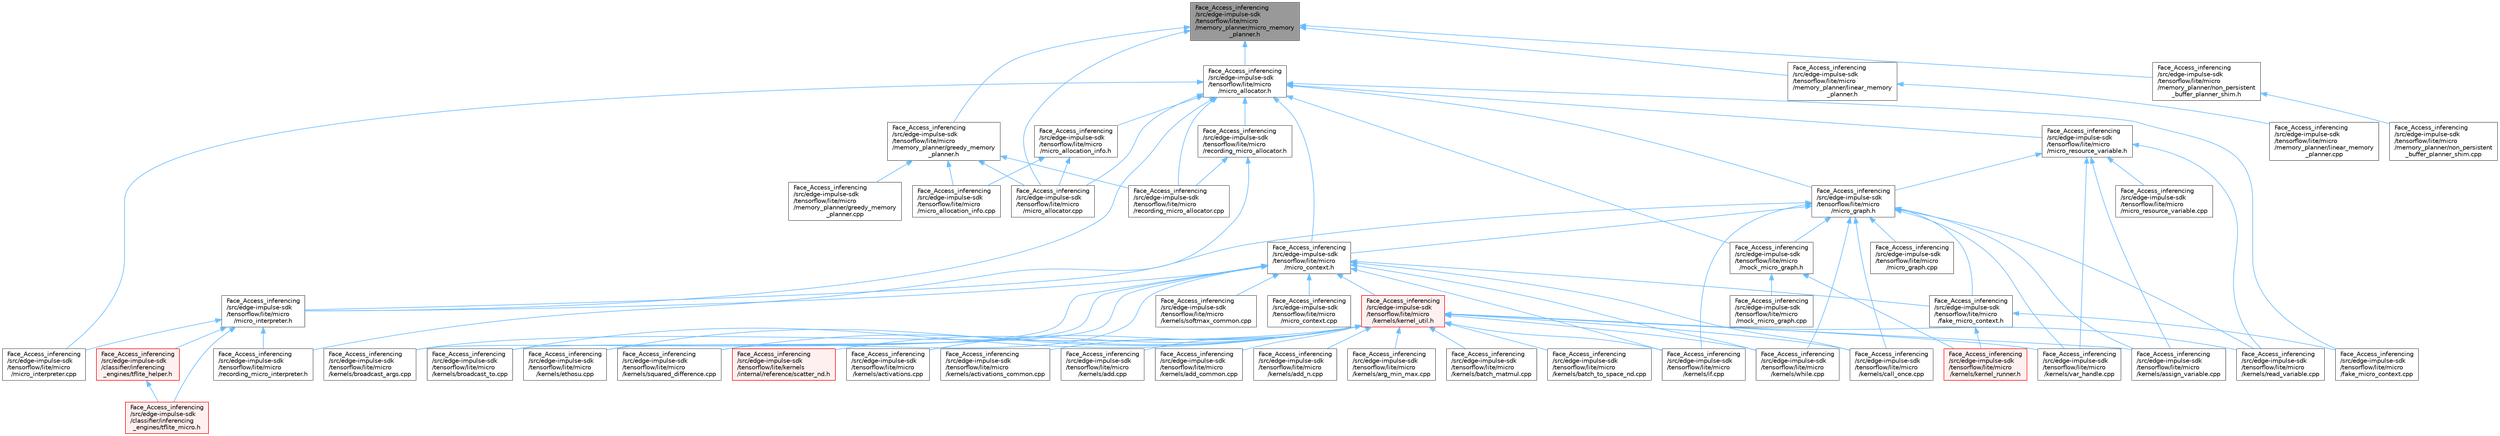 digraph "Face_Access_inferencing/src/edge-impulse-sdk/tensorflow/lite/micro/memory_planner/micro_memory_planner.h"
{
 // LATEX_PDF_SIZE
  bgcolor="transparent";
  edge [fontname=Helvetica,fontsize=10,labelfontname=Helvetica,labelfontsize=10];
  node [fontname=Helvetica,fontsize=10,shape=box,height=0.2,width=0.4];
  Node1 [id="Node000001",label="Face_Access_inferencing\l/src/edge-impulse-sdk\l/tensorflow/lite/micro\l/memory_planner/micro_memory\l_planner.h",height=0.2,width=0.4,color="gray40", fillcolor="grey60", style="filled", fontcolor="black",tooltip=" "];
  Node1 -> Node2 [id="edge83_Node000001_Node000002",dir="back",color="steelblue1",style="solid",tooltip=" "];
  Node2 [id="Node000002",label="Face_Access_inferencing\l/src/edge-impulse-sdk\l/tensorflow/lite/micro\l/memory_planner/greedy_memory\l_planner.h",height=0.2,width=0.4,color="grey40", fillcolor="white", style="filled",URL="$_face___access__inferencing_2src_2edge-impulse-sdk_2tensorflow_2lite_2micro_2memory__planner_2greedy__memory__planner_8h.html",tooltip=" "];
  Node2 -> Node3 [id="edge84_Node000002_Node000003",dir="back",color="steelblue1",style="solid",tooltip=" "];
  Node3 [id="Node000003",label="Face_Access_inferencing\l/src/edge-impulse-sdk\l/tensorflow/lite/micro\l/memory_planner/greedy_memory\l_planner.cpp",height=0.2,width=0.4,color="grey40", fillcolor="white", style="filled",URL="$_face___access__inferencing_2src_2edge-impulse-sdk_2tensorflow_2lite_2micro_2memory__planner_2greedy__memory__planner_8cpp.html",tooltip=" "];
  Node2 -> Node4 [id="edge85_Node000002_Node000004",dir="back",color="steelblue1",style="solid",tooltip=" "];
  Node4 [id="Node000004",label="Face_Access_inferencing\l/src/edge-impulse-sdk\l/tensorflow/lite/micro\l/micro_allocation_info.cpp",height=0.2,width=0.4,color="grey40", fillcolor="white", style="filled",URL="$_face___access__inferencing_2src_2edge-impulse-sdk_2tensorflow_2lite_2micro_2micro__allocation__info_8cpp.html",tooltip=" "];
  Node2 -> Node5 [id="edge86_Node000002_Node000005",dir="back",color="steelblue1",style="solid",tooltip=" "];
  Node5 [id="Node000005",label="Face_Access_inferencing\l/src/edge-impulse-sdk\l/tensorflow/lite/micro\l/micro_allocator.cpp",height=0.2,width=0.4,color="grey40", fillcolor="white", style="filled",URL="$_face___access__inferencing_2src_2edge-impulse-sdk_2tensorflow_2lite_2micro_2micro__allocator_8cpp.html",tooltip=" "];
  Node2 -> Node6 [id="edge87_Node000002_Node000006",dir="back",color="steelblue1",style="solid",tooltip=" "];
  Node6 [id="Node000006",label="Face_Access_inferencing\l/src/edge-impulse-sdk\l/tensorflow/lite/micro\l/recording_micro_allocator.cpp",height=0.2,width=0.4,color="grey40", fillcolor="white", style="filled",URL="$_face___access__inferencing_2src_2edge-impulse-sdk_2tensorflow_2lite_2micro_2recording__micro__allocator_8cpp.html",tooltip=" "];
  Node1 -> Node7 [id="edge88_Node000001_Node000007",dir="back",color="steelblue1",style="solid",tooltip=" "];
  Node7 [id="Node000007",label="Face_Access_inferencing\l/src/edge-impulse-sdk\l/tensorflow/lite/micro\l/memory_planner/linear_memory\l_planner.h",height=0.2,width=0.4,color="grey40", fillcolor="white", style="filled",URL="$_face___access__inferencing_2src_2edge-impulse-sdk_2tensorflow_2lite_2micro_2memory__planner_2linear__memory__planner_8h.html",tooltip=" "];
  Node7 -> Node8 [id="edge89_Node000007_Node000008",dir="back",color="steelblue1",style="solid",tooltip=" "];
  Node8 [id="Node000008",label="Face_Access_inferencing\l/src/edge-impulse-sdk\l/tensorflow/lite/micro\l/memory_planner/linear_memory\l_planner.cpp",height=0.2,width=0.4,color="grey40", fillcolor="white", style="filled",URL="$_face___access__inferencing_2src_2edge-impulse-sdk_2tensorflow_2lite_2micro_2memory__planner_2linear__memory__planner_8cpp.html",tooltip=" "];
  Node1 -> Node9 [id="edge90_Node000001_Node000009",dir="back",color="steelblue1",style="solid",tooltip=" "];
  Node9 [id="Node000009",label="Face_Access_inferencing\l/src/edge-impulse-sdk\l/tensorflow/lite/micro\l/memory_planner/non_persistent\l_buffer_planner_shim.h",height=0.2,width=0.4,color="grey40", fillcolor="white", style="filled",URL="$_face___access__inferencing_2src_2edge-impulse-sdk_2tensorflow_2lite_2micro_2memory__planner_2no2223cfde05ea17d0b73985ece121ab3d.html",tooltip=" "];
  Node9 -> Node10 [id="edge91_Node000009_Node000010",dir="back",color="steelblue1",style="solid",tooltip=" "];
  Node10 [id="Node000010",label="Face_Access_inferencing\l/src/edge-impulse-sdk\l/tensorflow/lite/micro\l/memory_planner/non_persistent\l_buffer_planner_shim.cpp",height=0.2,width=0.4,color="grey40", fillcolor="white", style="filled",URL="$_face___access__inferencing_2src_2edge-impulse-sdk_2tensorflow_2lite_2micro_2memory__planner_2noaf11cb3da108ce9be87889709a5aeb82.html",tooltip=" "];
  Node1 -> Node5 [id="edge92_Node000001_Node000005",dir="back",color="steelblue1",style="solid",tooltip=" "];
  Node1 -> Node11 [id="edge93_Node000001_Node000011",dir="back",color="steelblue1",style="solid",tooltip=" "];
  Node11 [id="Node000011",label="Face_Access_inferencing\l/src/edge-impulse-sdk\l/tensorflow/lite/micro\l/micro_allocator.h",height=0.2,width=0.4,color="grey40", fillcolor="white", style="filled",URL="$_face___access__inferencing_2src_2edge-impulse-sdk_2tensorflow_2lite_2micro_2micro__allocator_8h.html",tooltip=" "];
  Node11 -> Node12 [id="edge94_Node000011_Node000012",dir="back",color="steelblue1",style="solid",tooltip=" "];
  Node12 [id="Node000012",label="Face_Access_inferencing\l/src/edge-impulse-sdk\l/tensorflow/lite/micro\l/fake_micro_context.cpp",height=0.2,width=0.4,color="grey40", fillcolor="white", style="filled",URL="$_face___access__inferencing_2src_2edge-impulse-sdk_2tensorflow_2lite_2micro_2fake__micro__context_8cpp.html",tooltip=" "];
  Node11 -> Node13 [id="edge95_Node000011_Node000013",dir="back",color="steelblue1",style="solid",tooltip=" "];
  Node13 [id="Node000013",label="Face_Access_inferencing\l/src/edge-impulse-sdk\l/tensorflow/lite/micro\l/micro_allocation_info.h",height=0.2,width=0.4,color="grey40", fillcolor="white", style="filled",URL="$_face___access__inferencing_2src_2edge-impulse-sdk_2tensorflow_2lite_2micro_2micro__allocation__info_8h.html",tooltip=" "];
  Node13 -> Node4 [id="edge96_Node000013_Node000004",dir="back",color="steelblue1",style="solid",tooltip=" "];
  Node13 -> Node5 [id="edge97_Node000013_Node000005",dir="back",color="steelblue1",style="solid",tooltip=" "];
  Node11 -> Node5 [id="edge98_Node000011_Node000005",dir="back",color="steelblue1",style="solid",tooltip=" "];
  Node11 -> Node14 [id="edge99_Node000011_Node000014",dir="back",color="steelblue1",style="solid",tooltip=" "];
  Node14 [id="Node000014",label="Face_Access_inferencing\l/src/edge-impulse-sdk\l/tensorflow/lite/micro\l/micro_context.h",height=0.2,width=0.4,color="grey40", fillcolor="white", style="filled",URL="$_face___access__inferencing_2src_2edge-impulse-sdk_2tensorflow_2lite_2micro_2micro__context_8h.html",tooltip=" "];
  Node14 -> Node15 [id="edge100_Node000014_Node000015",dir="back",color="steelblue1",style="solid",tooltip=" "];
  Node15 [id="Node000015",label="Face_Access_inferencing\l/src/edge-impulse-sdk\l/tensorflow/lite/micro\l/fake_micro_context.h",height=0.2,width=0.4,color="grey40", fillcolor="white", style="filled",URL="$_face___access__inferencing_2src_2edge-impulse-sdk_2tensorflow_2lite_2micro_2fake__micro__context_8h.html",tooltip=" "];
  Node15 -> Node12 [id="edge101_Node000015_Node000012",dir="back",color="steelblue1",style="solid",tooltip=" "];
  Node15 -> Node16 [id="edge102_Node000015_Node000016",dir="back",color="steelblue1",style="solid",tooltip=" "];
  Node16 [id="Node000016",label="Face_Access_inferencing\l/src/edge-impulse-sdk\l/tensorflow/lite/micro\l/kernels/kernel_runner.h",height=0.2,width=0.4,color="red", fillcolor="#FFF0F0", style="filled",URL="$_face___access__inferencing_2src_2edge-impulse-sdk_2tensorflow_2lite_2micro_2kernels_2kernel__runner_8h.html",tooltip=" "];
  Node14 -> Node19 [id="edge103_Node000014_Node000019",dir="back",color="steelblue1",style="solid",tooltip=" "];
  Node19 [id="Node000019",label="Face_Access_inferencing\l/src/edge-impulse-sdk\l/tensorflow/lite/micro\l/kernels/broadcast_args.cpp",height=0.2,width=0.4,color="grey40", fillcolor="white", style="filled",URL="$_face___access__inferencing_2src_2edge-impulse-sdk_2tensorflow_2lite_2micro_2kernels_2broadcast__args_8cpp.html",tooltip=" "];
  Node14 -> Node20 [id="edge104_Node000014_Node000020",dir="back",color="steelblue1",style="solid",tooltip=" "];
  Node20 [id="Node000020",label="Face_Access_inferencing\l/src/edge-impulse-sdk\l/tensorflow/lite/micro\l/kernels/broadcast_to.cpp",height=0.2,width=0.4,color="grey40", fillcolor="white", style="filled",URL="$_face___access__inferencing_2src_2edge-impulse-sdk_2tensorflow_2lite_2micro_2kernels_2broadcast__to_8cpp.html",tooltip=" "];
  Node14 -> Node21 [id="edge105_Node000014_Node000021",dir="back",color="steelblue1",style="solid",tooltip=" "];
  Node21 [id="Node000021",label="Face_Access_inferencing\l/src/edge-impulse-sdk\l/tensorflow/lite/micro\l/kernels/call_once.cpp",height=0.2,width=0.4,color="grey40", fillcolor="white", style="filled",URL="$_face___access__inferencing_2src_2edge-impulse-sdk_2tensorflow_2lite_2micro_2kernels_2call__once_8cpp.html",tooltip=" "];
  Node14 -> Node22 [id="edge106_Node000014_Node000022",dir="back",color="steelblue1",style="solid",tooltip=" "];
  Node22 [id="Node000022",label="Face_Access_inferencing\l/src/edge-impulse-sdk\l/tensorflow/lite/micro\l/kernels/ethosu.cpp",height=0.2,width=0.4,color="grey40", fillcolor="white", style="filled",URL="$_face___access__inferencing_2src_2edge-impulse-sdk_2tensorflow_2lite_2micro_2kernels_2ethosu_8cpp.html",tooltip=" "];
  Node14 -> Node23 [id="edge107_Node000014_Node000023",dir="back",color="steelblue1",style="solid",tooltip=" "];
  Node23 [id="Node000023",label="Face_Access_inferencing\l/src/edge-impulse-sdk\l/tensorflow/lite/micro\l/kernels/if.cpp",height=0.2,width=0.4,color="grey40", fillcolor="white", style="filled",URL="$_face___access__inferencing_2src_2edge-impulse-sdk_2tensorflow_2lite_2micro_2kernels_2if_8cpp.html",tooltip=" "];
  Node14 -> Node24 [id="edge108_Node000014_Node000024",dir="back",color="steelblue1",style="solid",tooltip=" "];
  Node24 [id="Node000024",label="Face_Access_inferencing\l/src/edge-impulse-sdk\l/tensorflow/lite/micro\l/kernels/kernel_util.h",height=0.2,width=0.4,color="red", fillcolor="#FFF0F0", style="filled",URL="$_face___access__inferencing_2src_2edge-impulse-sdk_2tensorflow_2lite_2micro_2kernels_2kernel__util_8h.html",tooltip=" "];
  Node24 -> Node25 [id="edge109_Node000024_Node000025",dir="back",color="steelblue1",style="solid",tooltip=" "];
  Node25 [id="Node000025",label="Face_Access_inferencing\l/src/edge-impulse-sdk\l/tensorflow/lite/kernels\l/internal/reference/scatter_nd.h",height=0.2,width=0.4,color="red", fillcolor="#FFF0F0", style="filled",URL="$scatter__nd_8h.html",tooltip=" "];
  Node24 -> Node27 [id="edge110_Node000024_Node000027",dir="back",color="steelblue1",style="solid",tooltip=" "];
  Node27 [id="Node000027",label="Face_Access_inferencing\l/src/edge-impulse-sdk\l/tensorflow/lite/micro\l/kernels/activations.cpp",height=0.2,width=0.4,color="grey40", fillcolor="white", style="filled",URL="$_face___access__inferencing_2src_2edge-impulse-sdk_2tensorflow_2lite_2micro_2kernels_2activations_8cpp.html",tooltip=" "];
  Node24 -> Node28 [id="edge111_Node000024_Node000028",dir="back",color="steelblue1",style="solid",tooltip=" "];
  Node28 [id="Node000028",label="Face_Access_inferencing\l/src/edge-impulse-sdk\l/tensorflow/lite/micro\l/kernels/activations_common.cpp",height=0.2,width=0.4,color="grey40", fillcolor="white", style="filled",URL="$_face___access__inferencing_2src_2edge-impulse-sdk_2tensorflow_2lite_2micro_2kernels_2activations__common_8cpp.html",tooltip=" "];
  Node24 -> Node29 [id="edge112_Node000024_Node000029",dir="back",color="steelblue1",style="solid",tooltip=" "];
  Node29 [id="Node000029",label="Face_Access_inferencing\l/src/edge-impulse-sdk\l/tensorflow/lite/micro\l/kernels/add.cpp",height=0.2,width=0.4,color="grey40", fillcolor="white", style="filled",URL="$_face___access__inferencing_2src_2edge-impulse-sdk_2tensorflow_2lite_2micro_2kernels_2add_8cpp.html",tooltip=" "];
  Node24 -> Node30 [id="edge113_Node000024_Node000030",dir="back",color="steelblue1",style="solid",tooltip=" "];
  Node30 [id="Node000030",label="Face_Access_inferencing\l/src/edge-impulse-sdk\l/tensorflow/lite/micro\l/kernels/add_common.cpp",height=0.2,width=0.4,color="grey40", fillcolor="white", style="filled",URL="$_face___access__inferencing_2src_2edge-impulse-sdk_2tensorflow_2lite_2micro_2kernels_2add__common_8cpp.html",tooltip=" "];
  Node24 -> Node31 [id="edge114_Node000024_Node000031",dir="back",color="steelblue1",style="solid",tooltip=" "];
  Node31 [id="Node000031",label="Face_Access_inferencing\l/src/edge-impulse-sdk\l/tensorflow/lite/micro\l/kernels/add_n.cpp",height=0.2,width=0.4,color="grey40", fillcolor="white", style="filled",URL="$_face___access__inferencing_2src_2edge-impulse-sdk_2tensorflow_2lite_2micro_2kernels_2add__n_8cpp.html",tooltip=" "];
  Node24 -> Node32 [id="edge115_Node000024_Node000032",dir="back",color="steelblue1",style="solid",tooltip=" "];
  Node32 [id="Node000032",label="Face_Access_inferencing\l/src/edge-impulse-sdk\l/tensorflow/lite/micro\l/kernels/arg_min_max.cpp",height=0.2,width=0.4,color="grey40", fillcolor="white", style="filled",URL="$_face___access__inferencing_2src_2edge-impulse-sdk_2tensorflow_2lite_2micro_2kernels_2arg__min__max_8cpp.html",tooltip=" "];
  Node24 -> Node33 [id="edge116_Node000024_Node000033",dir="back",color="steelblue1",style="solid",tooltip=" "];
  Node33 [id="Node000033",label="Face_Access_inferencing\l/src/edge-impulse-sdk\l/tensorflow/lite/micro\l/kernels/assign_variable.cpp",height=0.2,width=0.4,color="grey40", fillcolor="white", style="filled",URL="$_face___access__inferencing_2src_2edge-impulse-sdk_2tensorflow_2lite_2micro_2kernels_2assign__variable_8cpp.html",tooltip=" "];
  Node24 -> Node34 [id="edge117_Node000024_Node000034",dir="back",color="steelblue1",style="solid",tooltip=" "];
  Node34 [id="Node000034",label="Face_Access_inferencing\l/src/edge-impulse-sdk\l/tensorflow/lite/micro\l/kernels/batch_matmul.cpp",height=0.2,width=0.4,color="grey40", fillcolor="white", style="filled",URL="$batch__matmul_8cpp.html",tooltip=" "];
  Node24 -> Node35 [id="edge118_Node000024_Node000035",dir="back",color="steelblue1",style="solid",tooltip=" "];
  Node35 [id="Node000035",label="Face_Access_inferencing\l/src/edge-impulse-sdk\l/tensorflow/lite/micro\l/kernels/batch_to_space_nd.cpp",height=0.2,width=0.4,color="grey40", fillcolor="white", style="filled",URL="$_face___access__inferencing_2src_2edge-impulse-sdk_2tensorflow_2lite_2micro_2kernels_2batch__to__space__nd_8cpp.html",tooltip=" "];
  Node24 -> Node19 [id="edge119_Node000024_Node000019",dir="back",color="steelblue1",style="solid",tooltip=" "];
  Node24 -> Node20 [id="edge120_Node000024_Node000020",dir="back",color="steelblue1",style="solid",tooltip=" "];
  Node24 -> Node21 [id="edge121_Node000024_Node000021",dir="back",color="steelblue1",style="solid",tooltip=" "];
  Node24 -> Node22 [id="edge122_Node000024_Node000022",dir="back",color="steelblue1",style="solid",tooltip=" "];
  Node24 -> Node23 [id="edge123_Node000024_Node000023",dir="back",color="steelblue1",style="solid",tooltip=" "];
  Node24 -> Node139 [id="edge124_Node000024_Node000139",dir="back",color="steelblue1",style="solid",tooltip=" "];
  Node139 [id="Node000139",label="Face_Access_inferencing\l/src/edge-impulse-sdk\l/tensorflow/lite/micro\l/kernels/read_variable.cpp",height=0.2,width=0.4,color="grey40", fillcolor="white", style="filled",URL="$_face___access__inferencing_2src_2edge-impulse-sdk_2tensorflow_2lite_2micro_2kernels_2read__variable_8cpp.html",tooltip=" "];
  Node24 -> Node156 [id="edge125_Node000024_Node000156",dir="back",color="steelblue1",style="solid",tooltip=" "];
  Node156 [id="Node000156",label="Face_Access_inferencing\l/src/edge-impulse-sdk\l/tensorflow/lite/micro\l/kernels/squared_difference.cpp",height=0.2,width=0.4,color="grey40", fillcolor="white", style="filled",URL="$_face___access__inferencing_2src_2edge-impulse-sdk_2tensorflow_2lite_2micro_2kernels_2squared__difference_8cpp.html",tooltip=" "];
  Node24 -> Node170 [id="edge126_Node000024_Node000170",dir="back",color="steelblue1",style="solid",tooltip=" "];
  Node170 [id="Node000170",label="Face_Access_inferencing\l/src/edge-impulse-sdk\l/tensorflow/lite/micro\l/kernels/var_handle.cpp",height=0.2,width=0.4,color="grey40", fillcolor="white", style="filled",URL="$_face___access__inferencing_2src_2edge-impulse-sdk_2tensorflow_2lite_2micro_2kernels_2var__handle_8cpp.html",tooltip=" "];
  Node24 -> Node171 [id="edge127_Node000024_Node000171",dir="back",color="steelblue1",style="solid",tooltip=" "];
  Node171 [id="Node000171",label="Face_Access_inferencing\l/src/edge-impulse-sdk\l/tensorflow/lite/micro\l/kernels/while.cpp",height=0.2,width=0.4,color="grey40", fillcolor="white", style="filled",URL="$_face___access__inferencing_2src_2edge-impulse-sdk_2tensorflow_2lite_2micro_2kernels_2while_8cpp.html",tooltip=" "];
  Node14 -> Node173 [id="edge128_Node000014_Node000173",dir="back",color="steelblue1",style="solid",tooltip=" "];
  Node173 [id="Node000173",label="Face_Access_inferencing\l/src/edge-impulse-sdk\l/tensorflow/lite/micro\l/kernels/softmax_common.cpp",height=0.2,width=0.4,color="grey40", fillcolor="white", style="filled",URL="$_face___access__inferencing_2src_2edge-impulse-sdk_2tensorflow_2lite_2micro_2kernels_2softmax__common_8cpp.html",tooltip=" "];
  Node14 -> Node156 [id="edge129_Node000014_Node000156",dir="back",color="steelblue1",style="solid",tooltip=" "];
  Node14 -> Node171 [id="edge130_Node000014_Node000171",dir="back",color="steelblue1",style="solid",tooltip=" "];
  Node14 -> Node174 [id="edge131_Node000014_Node000174",dir="back",color="steelblue1",style="solid",tooltip=" "];
  Node174 [id="Node000174",label="Face_Access_inferencing\l/src/edge-impulse-sdk\l/tensorflow/lite/micro\l/micro_context.cpp",height=0.2,width=0.4,color="grey40", fillcolor="white", style="filled",URL="$_face___access__inferencing_2src_2edge-impulse-sdk_2tensorflow_2lite_2micro_2micro__context_8cpp.html",tooltip=" "];
  Node14 -> Node175 [id="edge132_Node000014_Node000175",dir="back",color="steelblue1",style="solid",tooltip=" "];
  Node175 [id="Node000175",label="Face_Access_inferencing\l/src/edge-impulse-sdk\l/tensorflow/lite/micro\l/micro_interpreter.h",height=0.2,width=0.4,color="grey40", fillcolor="white", style="filled",URL="$_face___access__inferencing_2src_2edge-impulse-sdk_2tensorflow_2lite_2micro_2micro__interpreter_8h.html",tooltip=" "];
  Node175 -> Node93 [id="edge133_Node000175_Node000093",dir="back",color="steelblue1",style="solid",tooltip=" "];
  Node93 [id="Node000093",label="Face_Access_inferencing\l/src/edge-impulse-sdk\l/classifier/inferencing\l_engines/tflite_helper.h",height=0.2,width=0.4,color="red", fillcolor="#FFF0F0", style="filled",URL="$tflite__helper_8h.html",tooltip=" "];
  Node93 -> Node96 [id="edge134_Node000093_Node000096",dir="back",color="steelblue1",style="solid",tooltip=" "];
  Node96 [id="Node000096",label="Face_Access_inferencing\l/src/edge-impulse-sdk\l/classifier/inferencing\l_engines/tflite_micro.h",height=0.2,width=0.4,color="red", fillcolor="#FFF0F0", style="filled",URL="$tflite__micro_8h.html",tooltip=" "];
  Node175 -> Node96 [id="edge135_Node000175_Node000096",dir="back",color="steelblue1",style="solid",tooltip=" "];
  Node175 -> Node176 [id="edge136_Node000175_Node000176",dir="back",color="steelblue1",style="solid",tooltip=" "];
  Node176 [id="Node000176",label="Face_Access_inferencing\l/src/edge-impulse-sdk\l/tensorflow/lite/micro\l/micro_interpreter.cpp",height=0.2,width=0.4,color="grey40", fillcolor="white", style="filled",URL="$_face___access__inferencing_2src_2edge-impulse-sdk_2tensorflow_2lite_2micro_2micro__interpreter_8cpp.html",tooltip=" "];
  Node175 -> Node177 [id="edge137_Node000175_Node000177",dir="back",color="steelblue1",style="solid",tooltip=" "];
  Node177 [id="Node000177",label="Face_Access_inferencing\l/src/edge-impulse-sdk\l/tensorflow/lite/micro\l/recording_micro_interpreter.h",height=0.2,width=0.4,color="grey40", fillcolor="white", style="filled",URL="$_face___access__inferencing_2src_2edge-impulse-sdk_2tensorflow_2lite_2micro_2recording__micro__interpreter_8h.html",tooltip=" "];
  Node11 -> Node178 [id="edge138_Node000011_Node000178",dir="back",color="steelblue1",style="solid",tooltip=" "];
  Node178 [id="Node000178",label="Face_Access_inferencing\l/src/edge-impulse-sdk\l/tensorflow/lite/micro\l/micro_graph.h",height=0.2,width=0.4,color="grey40", fillcolor="white", style="filled",URL="$_face___access__inferencing_2src_2edge-impulse-sdk_2tensorflow_2lite_2micro_2micro__graph_8h.html",tooltip=" "];
  Node178 -> Node15 [id="edge139_Node000178_Node000015",dir="back",color="steelblue1",style="solid",tooltip=" "];
  Node178 -> Node33 [id="edge140_Node000178_Node000033",dir="back",color="steelblue1",style="solid",tooltip=" "];
  Node178 -> Node21 [id="edge141_Node000178_Node000021",dir="back",color="steelblue1",style="solid",tooltip=" "];
  Node178 -> Node23 [id="edge142_Node000178_Node000023",dir="back",color="steelblue1",style="solid",tooltip=" "];
  Node178 -> Node139 [id="edge143_Node000178_Node000139",dir="back",color="steelblue1",style="solid",tooltip=" "];
  Node178 -> Node170 [id="edge144_Node000178_Node000170",dir="back",color="steelblue1",style="solid",tooltip=" "];
  Node178 -> Node171 [id="edge145_Node000178_Node000171",dir="back",color="steelblue1",style="solid",tooltip=" "];
  Node178 -> Node14 [id="edge146_Node000178_Node000014",dir="back",color="steelblue1",style="solid",tooltip=" "];
  Node178 -> Node179 [id="edge147_Node000178_Node000179",dir="back",color="steelblue1",style="solid",tooltip=" "];
  Node179 [id="Node000179",label="Face_Access_inferencing\l/src/edge-impulse-sdk\l/tensorflow/lite/micro\l/micro_graph.cpp",height=0.2,width=0.4,color="grey40", fillcolor="white", style="filled",URL="$_face___access__inferencing_2src_2edge-impulse-sdk_2tensorflow_2lite_2micro_2micro__graph_8cpp.html",tooltip=" "];
  Node178 -> Node175 [id="edge148_Node000178_Node000175",dir="back",color="steelblue1",style="solid",tooltip=" "];
  Node178 -> Node180 [id="edge149_Node000178_Node000180",dir="back",color="steelblue1",style="solid",tooltip=" "];
  Node180 [id="Node000180",label="Face_Access_inferencing\l/src/edge-impulse-sdk\l/tensorflow/lite/micro\l/mock_micro_graph.h",height=0.2,width=0.4,color="grey40", fillcolor="white", style="filled",URL="$_face___access__inferencing_2src_2edge-impulse-sdk_2tensorflow_2lite_2micro_2mock__micro__graph_8h.html",tooltip=" "];
  Node180 -> Node16 [id="edge150_Node000180_Node000016",dir="back",color="steelblue1",style="solid",tooltip=" "];
  Node180 -> Node134 [id="edge151_Node000180_Node000134",dir="back",color="steelblue1",style="solid",tooltip=" "];
  Node134 [id="Node000134",label="Face_Access_inferencing\l/src/edge-impulse-sdk\l/tensorflow/lite/micro\l/mock_micro_graph.cpp",height=0.2,width=0.4,color="grey40", fillcolor="white", style="filled",URL="$_face___access__inferencing_2src_2edge-impulse-sdk_2tensorflow_2lite_2micro_2mock__micro__graph_8cpp.html",tooltip=" "];
  Node11 -> Node176 [id="edge152_Node000011_Node000176",dir="back",color="steelblue1",style="solid",tooltip=" "];
  Node11 -> Node175 [id="edge153_Node000011_Node000175",dir="back",color="steelblue1",style="solid",tooltip=" "];
  Node11 -> Node181 [id="edge154_Node000011_Node000181",dir="back",color="steelblue1",style="solid",tooltip=" "];
  Node181 [id="Node000181",label="Face_Access_inferencing\l/src/edge-impulse-sdk\l/tensorflow/lite/micro\l/micro_resource_variable.h",height=0.2,width=0.4,color="grey40", fillcolor="white", style="filled",URL="$_face___access__inferencing_2src_2edge-impulse-sdk_2tensorflow_2lite_2micro_2micro__resource__variable_8h.html",tooltip=" "];
  Node181 -> Node33 [id="edge155_Node000181_Node000033",dir="back",color="steelblue1",style="solid",tooltip=" "];
  Node181 -> Node139 [id="edge156_Node000181_Node000139",dir="back",color="steelblue1",style="solid",tooltip=" "];
  Node181 -> Node170 [id="edge157_Node000181_Node000170",dir="back",color="steelblue1",style="solid",tooltip=" "];
  Node181 -> Node178 [id="edge158_Node000181_Node000178",dir="back",color="steelblue1",style="solid",tooltip=" "];
  Node181 -> Node182 [id="edge159_Node000181_Node000182",dir="back",color="steelblue1",style="solid",tooltip=" "];
  Node182 [id="Node000182",label="Face_Access_inferencing\l/src/edge-impulse-sdk\l/tensorflow/lite/micro\l/micro_resource_variable.cpp",height=0.2,width=0.4,color="grey40", fillcolor="white", style="filled",URL="$_face___access__inferencing_2src_2edge-impulse-sdk_2tensorflow_2lite_2micro_2micro__resource__variable_8cpp.html",tooltip=" "];
  Node11 -> Node180 [id="edge160_Node000011_Node000180",dir="back",color="steelblue1",style="solid",tooltip=" "];
  Node11 -> Node6 [id="edge161_Node000011_Node000006",dir="back",color="steelblue1",style="solid",tooltip=" "];
  Node11 -> Node183 [id="edge162_Node000011_Node000183",dir="back",color="steelblue1",style="solid",tooltip=" "];
  Node183 [id="Node000183",label="Face_Access_inferencing\l/src/edge-impulse-sdk\l/tensorflow/lite/micro\l/recording_micro_allocator.h",height=0.2,width=0.4,color="grey40", fillcolor="white", style="filled",URL="$_face___access__inferencing_2src_2edge-impulse-sdk_2tensorflow_2lite_2micro_2recording__micro__allocator_8h.html",tooltip=" "];
  Node183 -> Node6 [id="edge163_Node000183_Node000006",dir="back",color="steelblue1",style="solid",tooltip=" "];
  Node183 -> Node177 [id="edge164_Node000183_Node000177",dir="back",color="steelblue1",style="solid",tooltip=" "];
}
